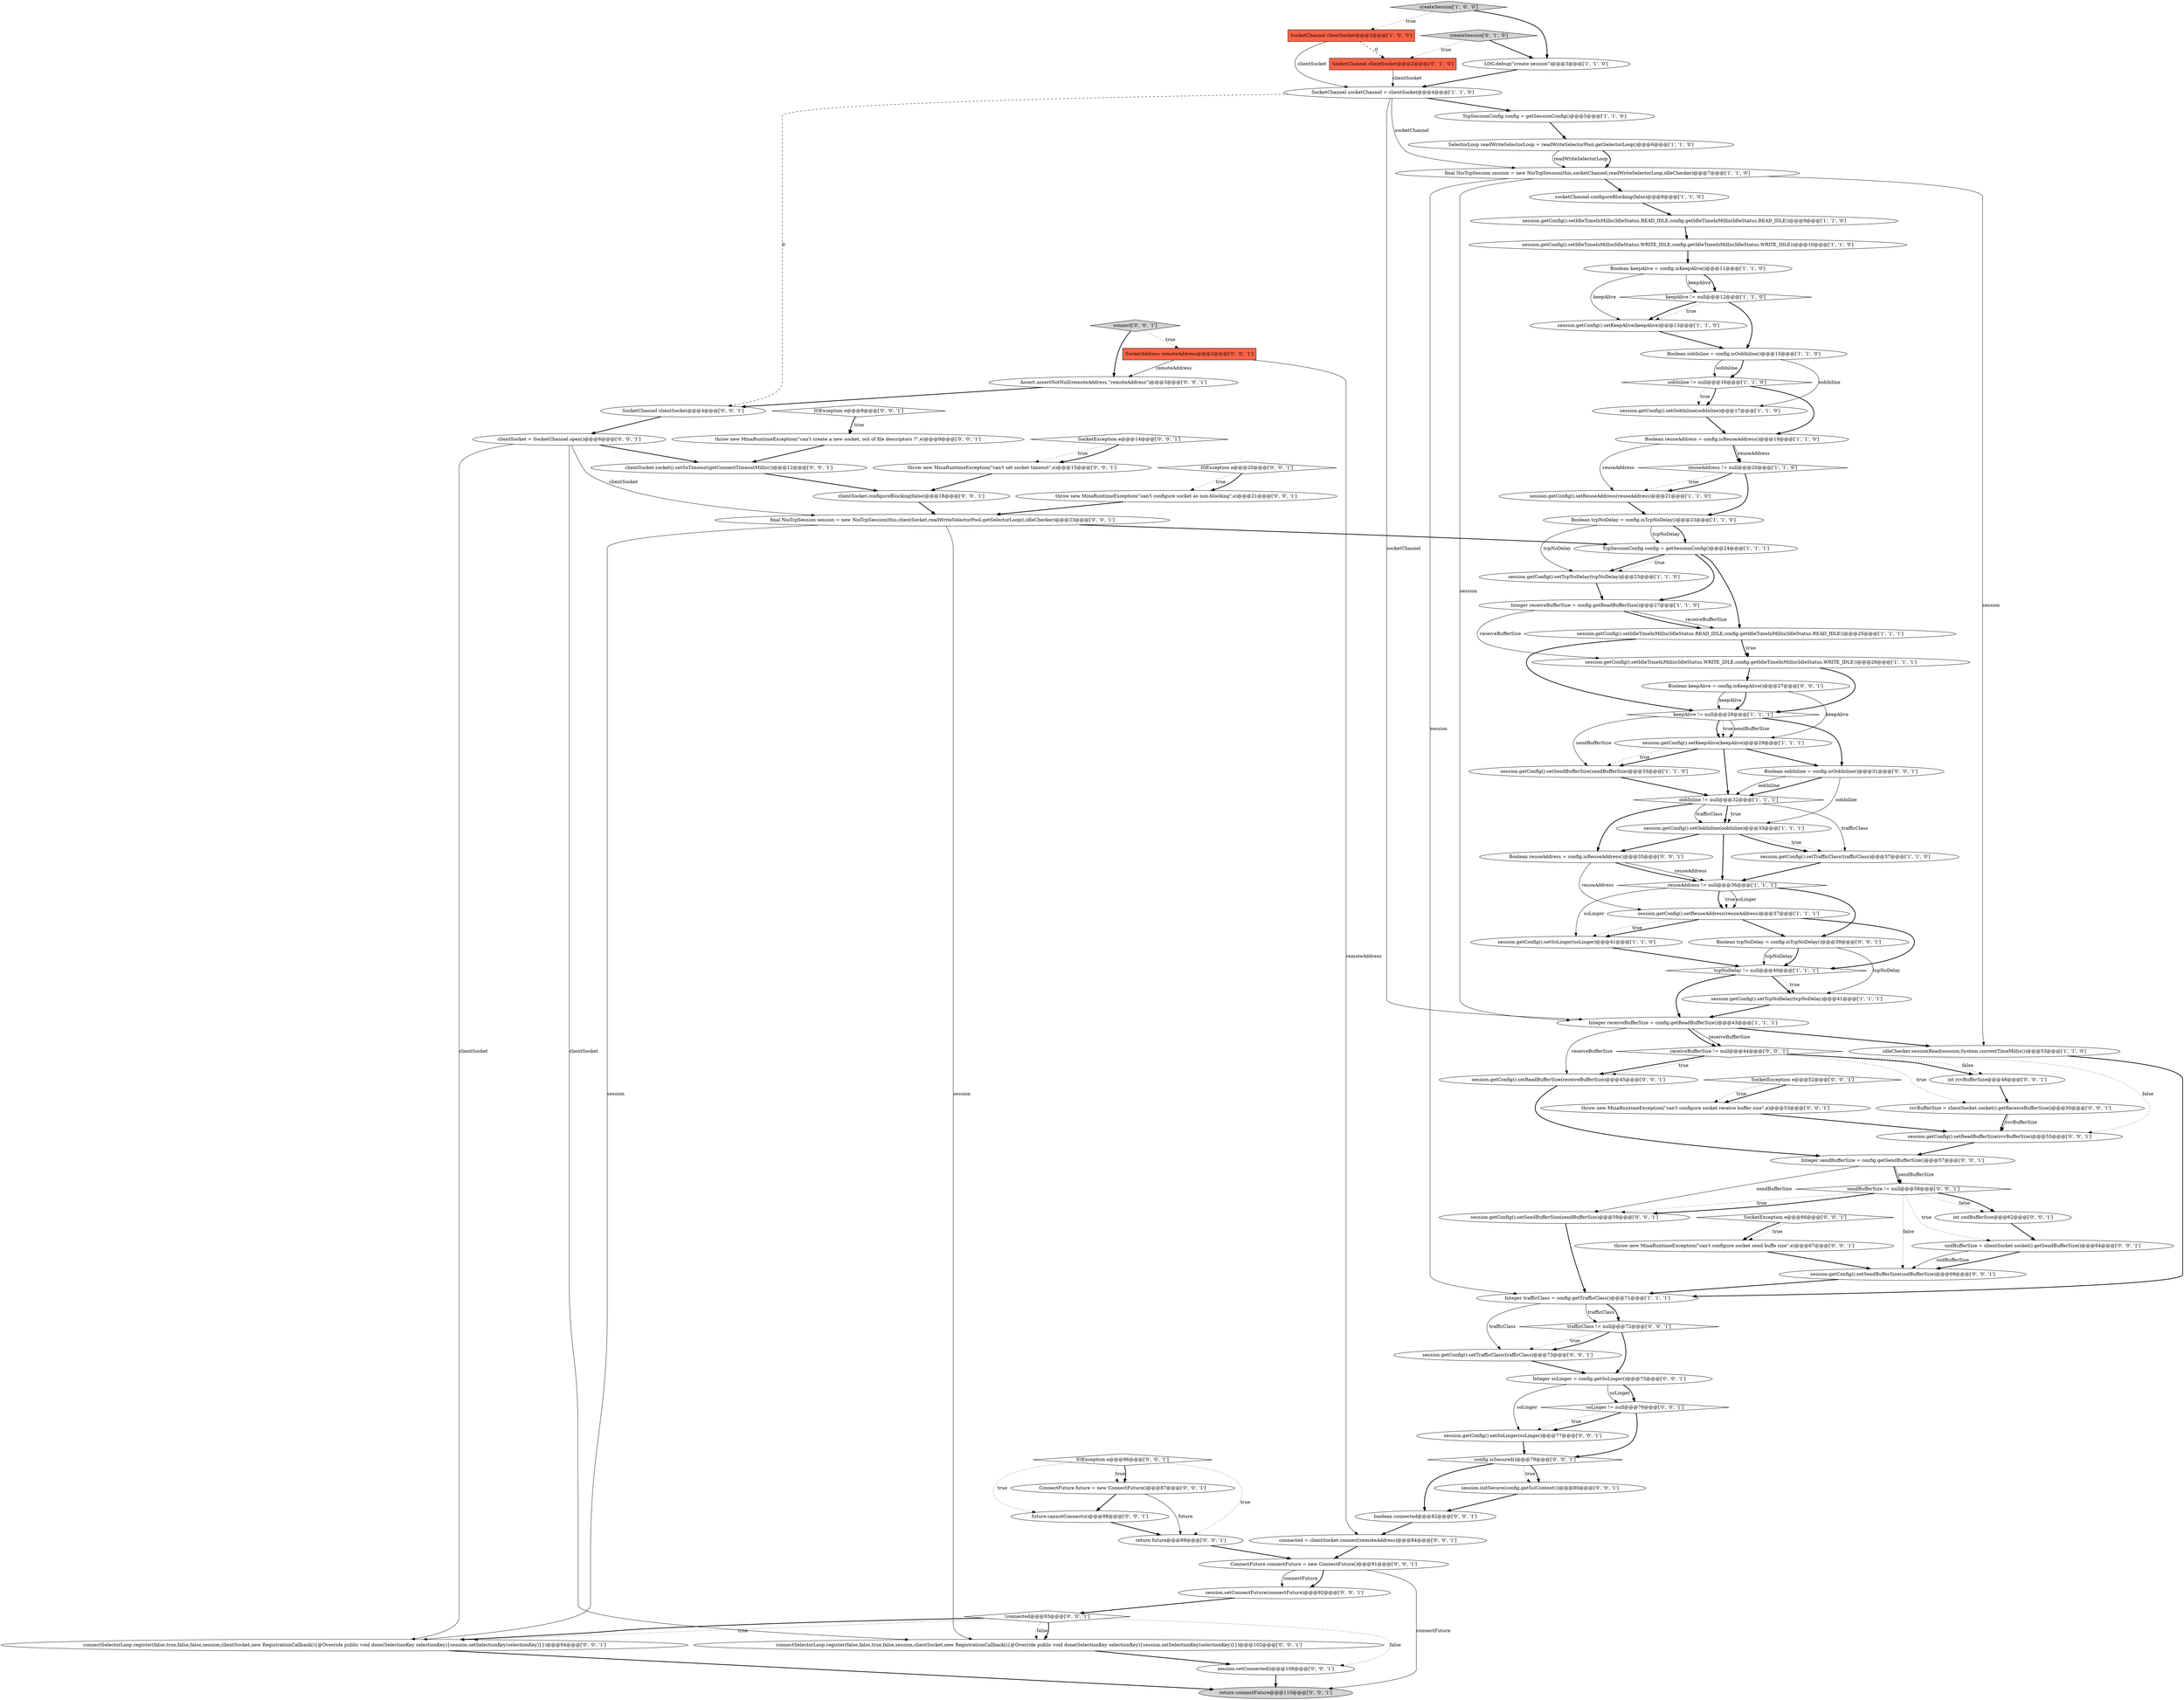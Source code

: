 digraph {
90 [style = filled, label = "session.getConfig().setReadBufferSize(rcvBufferSize)@@@55@@@['0', '0', '1']", fillcolor = white, shape = ellipse image = "AAA0AAABBB3BBB"];
24 [style = filled, label = "oobInline != null@@@32@@@['1', '1', '1']", fillcolor = white, shape = diamond image = "AAA0AAABBB1BBB"];
57 [style = filled, label = "session.initSecure(config.getSslContext())@@@80@@@['0', '0', '1']", fillcolor = white, shape = ellipse image = "AAA0AAABBB3BBB"];
67 [style = filled, label = "connect['0', '0', '1']", fillcolor = lightgray, shape = diamond image = "AAA0AAABBB3BBB"];
79 [style = filled, label = "Boolean keepAlive = config.isKeepAlive()@@@27@@@['0', '0', '1']", fillcolor = white, shape = ellipse image = "AAA0AAABBB3BBB"];
44 [style = filled, label = "Integer soLinger = config.getSoLinger()@@@75@@@['0', '0', '1']", fillcolor = white, shape = ellipse image = "AAA0AAABBB3BBB"];
59 [style = filled, label = "Boolean reuseAddress = config.isReuseAddress()@@@35@@@['0', '0', '1']", fillcolor = white, shape = ellipse image = "AAA0AAABBB3BBB"];
18 [style = filled, label = "TcpSessionConfig config = getSessionConfig()@@@5@@@['1', '1', '0']", fillcolor = white, shape = ellipse image = "AAA0AAABBB1BBB"];
20 [style = filled, label = "SelectorLoop readWriteSelectorLoop = readWriteSelectorPool.getSelectorLoop()@@@6@@@['1', '1', '0']", fillcolor = white, shape = ellipse image = "AAA0AAABBB1BBB"];
92 [style = filled, label = "throw new MinaRuntimeException(\"can't create a new socket, out of file descriptors ?\",e)@@@9@@@['0', '0', '1']", fillcolor = white, shape = ellipse image = "AAA0AAABBB3BBB"];
49 [style = filled, label = "ConnectFuture connectFuture = new ConnectFuture()@@@91@@@['0', '0', '1']", fillcolor = white, shape = ellipse image = "AAA0AAABBB3BBB"];
86 [style = filled, label = "IOException e@@@86@@@['0', '0', '1']", fillcolor = white, shape = diamond image = "AAA0AAABBB3BBB"];
35 [style = filled, label = "keepAlive != null@@@12@@@['1', '1', '0']", fillcolor = white, shape = diamond image = "AAA0AAABBB1BBB"];
31 [style = filled, label = "Boolean reuseAddress = config.isReuseAddress()@@@19@@@['1', '1', '0']", fillcolor = white, shape = ellipse image = "AAA0AAABBB1BBB"];
42 [style = filled, label = "connected = clientSocket.connect(remoteAddress)@@@84@@@['0', '0', '1']", fillcolor = white, shape = ellipse image = "AAA0AAABBB3BBB"];
30 [style = filled, label = "session.getConfig().setKeepAlive(keepAlive)@@@29@@@['1', '1', '1']", fillcolor = white, shape = ellipse image = "AAA0AAABBB1BBB"];
91 [style = filled, label = "config.isSecured()@@@79@@@['0', '0', '1']", fillcolor = white, shape = diamond image = "AAA0AAABBB3BBB"];
74 [style = filled, label = "IOException e@@@20@@@['0', '0', '1']", fillcolor = white, shape = diamond image = "AAA0AAABBB3BBB"];
47 [style = filled, label = "clientSocket = SocketChannel.open()@@@6@@@['0', '0', '1']", fillcolor = white, shape = ellipse image = "AAA0AAABBB3BBB"];
43 [style = filled, label = "SocketException e@@@14@@@['0', '0', '1']", fillcolor = white, shape = diamond image = "AAA0AAABBB3BBB"];
71 [style = filled, label = "trafficClass != null@@@72@@@['0', '0', '1']", fillcolor = white, shape = diamond image = "AAA0AAABBB3BBB"];
6 [style = filled, label = "session.getConfig().setKeepAlive(keepAlive)@@@13@@@['1', '1', '0']", fillcolor = white, shape = ellipse image = "AAA0AAABBB1BBB"];
50 [style = filled, label = "soLinger != null@@@76@@@['0', '0', '1']", fillcolor = white, shape = diamond image = "AAA0AAABBB3BBB"];
41 [style = filled, label = "clientSocket.socket().setSoTimeout(getConnectTimeoutMillis())@@@12@@@['0', '0', '1']", fillcolor = white, shape = ellipse image = "AAA0AAABBB3BBB"];
23 [style = filled, label = "Integer receiveBufferSize = config.getReadBufferSize()@@@43@@@['1', '1', '1']", fillcolor = white, shape = ellipse image = "AAA0AAABBB1BBB"];
11 [style = filled, label = "Boolean tcpNoDelay = config.isTcpNoDelay()@@@23@@@['1', '1', '0']", fillcolor = white, shape = ellipse image = "AAA0AAABBB1BBB"];
13 [style = filled, label = "session.getConfig().setTcpNoDelay(tcpNoDelay)@@@25@@@['1', '1', '0']", fillcolor = white, shape = ellipse image = "AAA0AAABBB1BBB"];
78 [style = filled, label = "session.getConfig().setSoLinger(soLinger)@@@77@@@['0', '0', '1']", fillcolor = white, shape = ellipse image = "AAA0AAABBB3BBB"];
8 [style = filled, label = "reuseAddress != null@@@20@@@['1', '1', '0']", fillcolor = white, shape = diamond image = "AAA0AAABBB1BBB"];
65 [style = filled, label = "connectSelectorLoop.register(false,true,false,false,session,clientSocket,new RegistrationCallback(){@Override public void done(SelectionKey selectionKey){session.setSelectionKey(selectionKey)}})@@@94@@@['0', '0', '1']", fillcolor = white, shape = ellipse image = "AAA0AAABBB3BBB"];
39 [style = filled, label = "SocketChannel clientSocket@@@2@@@['0', '1', '0']", fillcolor = tomato, shape = box image = "AAA1AAABBB2BBB"];
17 [style = filled, label = "createSession['1', '0', '0']", fillcolor = lightgray, shape = diamond image = "AAA0AAABBB1BBB"];
61 [style = filled, label = "!connected@@@93@@@['0', '0', '1']", fillcolor = white, shape = diamond image = "AAA0AAABBB3BBB"];
28 [style = filled, label = "session.getConfig().setSendBufferSize(sendBufferSize)@@@33@@@['1', '1', '0']", fillcolor = white, shape = ellipse image = "AAA0AAABBB1BBB"];
55 [style = filled, label = "return connectFuture@@@110@@@['0', '0', '1']", fillcolor = lightgray, shape = ellipse image = "AAA0AAABBB3BBB"];
10 [style = filled, label = "session.getConfig().setOobInline(oobInline)@@@17@@@['1', '1', '0']", fillcolor = white, shape = ellipse image = "AAA0AAABBB1BBB"];
62 [style = filled, label = "session.getConfig().setSendBufferSize(sendBufferSize)@@@59@@@['0', '0', '1']", fillcolor = white, shape = ellipse image = "AAA0AAABBB3BBB"];
75 [style = filled, label = "return future@@@89@@@['0', '0', '1']", fillcolor = white, shape = ellipse image = "AAA0AAABBB3BBB"];
25 [style = filled, label = "session.getConfig().setTrafficClass(trafficClass)@@@37@@@['1', '1', '0']", fillcolor = white, shape = ellipse image = "AAA0AAABBB1BBB"];
68 [style = filled, label = "throw new MinaRuntimeException(\"can't set socket timeout\",e)@@@15@@@['0', '0', '1']", fillcolor = white, shape = ellipse image = "AAA0AAABBB3BBB"];
4 [style = filled, label = "session.getConfig().setSoLinger(soLinger)@@@41@@@['1', '1', '0']", fillcolor = white, shape = ellipse image = "AAA0AAABBB1BBB"];
54 [style = filled, label = "session.getConfig().setTrafficClass(trafficClass)@@@73@@@['0', '0', '1']", fillcolor = white, shape = ellipse image = "AAA0AAABBB3BBB"];
3 [style = filled, label = "idleChecker.sessionRead(session,System.currentTimeMillis())@@@53@@@['1', '1', '0']", fillcolor = white, shape = ellipse image = "AAA0AAABBB1BBB"];
36 [style = filled, label = "Boolean oobInline = config.isOobInline()@@@15@@@['1', '1', '0']", fillcolor = white, shape = ellipse image = "AAA0AAABBB1BBB"];
46 [style = filled, label = "future.cannotConnect(e)@@@88@@@['0', '0', '1']", fillcolor = white, shape = ellipse image = "AAA0AAABBB3BBB"];
34 [style = filled, label = "session.getConfig().setOobInline(oobInline)@@@33@@@['1', '1', '1']", fillcolor = white, shape = ellipse image = "AAA0AAABBB1BBB"];
80 [style = filled, label = "Boolean tcpNoDelay = config.isTcpNoDelay()@@@39@@@['0', '0', '1']", fillcolor = white, shape = ellipse image = "AAA0AAABBB3BBB"];
93 [style = filled, label = "throw new MinaRuntimeException(\"can't configure socket receive buffer size\",e)@@@53@@@['0', '0', '1']", fillcolor = white, shape = ellipse image = "AAA0AAABBB3BBB"];
37 [style = filled, label = "oobInline != null@@@16@@@['1', '1', '0']", fillcolor = white, shape = diamond image = "AAA0AAABBB1BBB"];
27 [style = filled, label = "SocketChannel clientSocket@@@2@@@['1', '0', '0']", fillcolor = tomato, shape = box image = "AAA1AAABBB1BBB"];
19 [style = filled, label = "session.getConfig().setTcpNoDelay(tcpNoDelay)@@@41@@@['1', '1', '1']", fillcolor = white, shape = ellipse image = "AAA0AAABBB1BBB"];
48 [style = filled, label = "Boolean oobInline = config.isOobInline()@@@31@@@['0', '0', '1']", fillcolor = white, shape = ellipse image = "AAA0AAABBB3BBB"];
53 [style = filled, label = "IOException e@@@8@@@['0', '0', '1']", fillcolor = white, shape = diamond image = "AAA0AAABBB3BBB"];
12 [style = filled, label = "session.getConfig().setReuseAddress(reuseAddress)@@@21@@@['1', '1', '0']", fillcolor = white, shape = ellipse image = "AAA0AAABBB1BBB"];
29 [style = filled, label = "LOG.debug(\"create session\")@@@3@@@['1', '1', '0']", fillcolor = white, shape = ellipse image = "AAA0AAABBB1BBB"];
51 [style = filled, label = "int rcvBufferSize@@@48@@@['0', '0', '1']", fillcolor = white, shape = ellipse image = "AAA0AAABBB3BBB"];
60 [style = filled, label = "session.getConfig().setReadBufferSize(receiveBufferSize)@@@45@@@['0', '0', '1']", fillcolor = white, shape = ellipse image = "AAA0AAABBB3BBB"];
22 [style = filled, label = "session.getConfig().setIdleTimeInMillis(IdleStatus.WRITE_IDLE,config.getIdleTimeInMillis(IdleStatus.WRITE_IDLE))@@@26@@@['1', '1', '1']", fillcolor = white, shape = ellipse image = "AAA0AAABBB1BBB"];
52 [style = filled, label = "rcvBufferSize = clientSocket.socket().getReceiveBufferSize()@@@50@@@['0', '0', '1']", fillcolor = white, shape = ellipse image = "AAA0AAABBB3BBB"];
85 [style = filled, label = "ConnectFuture future = new ConnectFuture()@@@87@@@['0', '0', '1']", fillcolor = white, shape = ellipse image = "AAA0AAABBB3BBB"];
9 [style = filled, label = "final NioTcpSession session = new NioTcpSession(this,socketChannel,readWriteSelectorLoop,idleChecker)@@@7@@@['1', '1', '0']", fillcolor = white, shape = ellipse image = "AAA0AAABBB1BBB"];
72 [style = filled, label = "SocketException e@@@52@@@['0', '0', '1']", fillcolor = white, shape = diamond image = "AAA0AAABBB3BBB"];
32 [style = filled, label = "session.getConfig().setIdleTimeInMillis(IdleStatus.READ_IDLE,config.getIdleTimeInMillis(IdleStatus.READ_IDLE))@@@9@@@['1', '1', '0']", fillcolor = white, shape = ellipse image = "AAA0AAABBB1BBB"];
82 [style = filled, label = "receiveBufferSize != null@@@44@@@['0', '0', '1']", fillcolor = white, shape = diamond image = "AAA0AAABBB3BBB"];
89 [style = filled, label = "throw new MinaRuntimeException(\"can't configure socket send buffe size\",e)@@@67@@@['0', '0', '1']", fillcolor = white, shape = ellipse image = "AAA0AAABBB3BBB"];
81 [style = filled, label = "connectSelectorLoop.register(false,false,true,false,session,clientSocket,new RegistrationCallback(){@Override public void done(SelectionKey selectionKey){session.setSelectionKey(selectionKey)}})@@@102@@@['0', '0', '1']", fillcolor = white, shape = ellipse image = "AAA0AAABBB3BBB"];
40 [style = filled, label = "createSession['0', '1', '0']", fillcolor = lightgray, shape = diamond image = "AAA0AAABBB2BBB"];
45 [style = filled, label = "session.setConnected()@@@108@@@['0', '0', '1']", fillcolor = white, shape = ellipse image = "AAA0AAABBB3BBB"];
56 [style = filled, label = "clientSocket.configureBlocking(false)@@@18@@@['0', '0', '1']", fillcolor = white, shape = ellipse image = "AAA0AAABBB3BBB"];
26 [style = filled, label = "session.getConfig().setIdleTimeInMillis(IdleStatus.READ_IDLE,config.getIdleTimeInMillis(IdleStatus.READ_IDLE))@@@25@@@['1', '1', '1']", fillcolor = white, shape = ellipse image = "AAA0AAABBB1BBB"];
0 [style = filled, label = "session.getConfig().setIdleTimeInMillis(IdleStatus.WRITE_IDLE,config.getIdleTimeInMillis(IdleStatus.WRITE_IDLE))@@@10@@@['1', '1', '0']", fillcolor = white, shape = ellipse image = "AAA0AAABBB1BBB"];
83 [style = filled, label = "final NioTcpSession session = new NioTcpSession(this,clientSocket,readWriteSelectorPool.getSelectorLoop(),idleChecker)@@@23@@@['0', '0', '1']", fillcolor = white, shape = ellipse image = "AAA0AAABBB3BBB"];
84 [style = filled, label = "SocketAddress remoteAddress@@@2@@@['0', '0', '1']", fillcolor = tomato, shape = box image = "AAA0AAABBB3BBB"];
73 [style = filled, label = "SocketException e@@@66@@@['0', '0', '1']", fillcolor = white, shape = diamond image = "AAA0AAABBB3BBB"];
58 [style = filled, label = "sndBufferSize = clientSocket.socket().getSendBufferSize()@@@64@@@['0', '0', '1']", fillcolor = white, shape = ellipse image = "AAA0AAABBB3BBB"];
21 [style = filled, label = "TcpSessionConfig config = getSessionConfig()@@@24@@@['1', '1', '1']", fillcolor = white, shape = ellipse image = "AAA0AAABBB1BBB"];
77 [style = filled, label = "throw new MinaRuntimeException(\"can't configure socket as non-blocking\",e)@@@21@@@['0', '0', '1']", fillcolor = white, shape = ellipse image = "AAA0AAABBB3BBB"];
2 [style = filled, label = "Integer receiveBufferSize = config.getReadBufferSize()@@@27@@@['1', '1', '0']", fillcolor = white, shape = ellipse image = "AAA0AAABBB1BBB"];
38 [style = filled, label = "keepAlive != null@@@28@@@['1', '1', '1']", fillcolor = white, shape = diamond image = "AAA0AAABBB1BBB"];
64 [style = filled, label = "session.setConnectFuture(connectFuture)@@@92@@@['0', '0', '1']", fillcolor = white, shape = ellipse image = "AAA0AAABBB3BBB"];
5 [style = filled, label = "socketChannel.configureBlocking(false)@@@8@@@['1', '1', '0']", fillcolor = white, shape = ellipse image = "AAA0AAABBB1BBB"];
16 [style = filled, label = "Boolean keepAlive = config.isKeepAlive()@@@11@@@['1', '1', '0']", fillcolor = white, shape = ellipse image = "AAA0AAABBB1BBB"];
70 [style = filled, label = "int sndBufferSize@@@62@@@['0', '0', '1']", fillcolor = white, shape = ellipse image = "AAA0AAABBB3BBB"];
14 [style = filled, label = "reuseAddress != null@@@36@@@['1', '1', '1']", fillcolor = white, shape = diamond image = "AAA0AAABBB1BBB"];
15 [style = filled, label = "SocketChannel socketChannel = clientSocket@@@4@@@['1', '1', '0']", fillcolor = white, shape = ellipse image = "AAA0AAABBB1BBB"];
33 [style = filled, label = "tcpNoDelay != null@@@40@@@['1', '1', '1']", fillcolor = white, shape = diamond image = "AAA0AAABBB1BBB"];
63 [style = filled, label = "session.getConfig().setSendBufferSize(sndBufferSize)@@@69@@@['0', '0', '1']", fillcolor = white, shape = ellipse image = "AAA0AAABBB3BBB"];
66 [style = filled, label = "SocketChannel clientSocket@@@4@@@['0', '0', '1']", fillcolor = white, shape = ellipse image = "AAA0AAABBB3BBB"];
69 [style = filled, label = "boolean connected@@@82@@@['0', '0', '1']", fillcolor = white, shape = ellipse image = "AAA0AAABBB3BBB"];
87 [style = filled, label = "sendBufferSize != null@@@58@@@['0', '0', '1']", fillcolor = white, shape = diamond image = "AAA0AAABBB3BBB"];
7 [style = filled, label = "session.getConfig().setReuseAddress(reuseAddress)@@@37@@@['1', '1', '1']", fillcolor = white, shape = ellipse image = "AAA0AAABBB1BBB"];
76 [style = filled, label = "Integer sendBufferSize = config.getSendBufferSize()@@@57@@@['0', '0', '1']", fillcolor = white, shape = ellipse image = "AAA0AAABBB3BBB"];
1 [style = filled, label = "Integer trafficClass = config.getTrafficClass()@@@71@@@['1', '1', '1']", fillcolor = white, shape = ellipse image = "AAA0AAABBB1BBB"];
88 [style = filled, label = "Assert.assertNotNull(remoteAddress,\"remoteAddress\")@@@3@@@['0', '0', '1']", fillcolor = white, shape = ellipse image = "AAA0AAABBB3BBB"];
87->62 [style = dotted, label="true"];
90->76 [style = bold, label=""];
82->60 [style = bold, label=""];
29->15 [style = bold, label=""];
40->39 [style = dotted, label="true"];
86->85 [style = dotted, label="true"];
2->26 [style = bold, label=""];
71->54 [style = dotted, label="true"];
91->57 [style = dotted, label="true"];
43->68 [style = dotted, label="true"];
71->44 [style = bold, label=""];
87->58 [style = dotted, label="true"];
9->1 [style = solid, label="session"];
20->9 [style = bold, label=""];
91->69 [style = bold, label=""];
61->81 [style = dotted, label="false"];
15->9 [style = solid, label="socketChannel"];
32->0 [style = bold, label=""];
24->34 [style = solid, label="trafficClass"];
87->62 [style = bold, label=""];
44->50 [style = solid, label="soLinger"];
24->34 [style = bold, label=""];
22->79 [style = bold, label=""];
25->14 [style = bold, label=""];
26->22 [style = dotted, label="true"];
76->87 [style = solid, label="sendBufferSize"];
49->55 [style = solid, label="connectFuture"];
82->51 [style = dotted, label="false"];
26->22 [style = bold, label=""];
69->42 [style = bold, label=""];
21->2 [style = bold, label=""];
14->7 [style = bold, label=""];
61->65 [style = dotted, label="true"];
66->47 [style = bold, label=""];
2->26 [style = solid, label="receiveBufferSize"];
21->26 [style = bold, label=""];
80->33 [style = bold, label=""];
38->30 [style = bold, label=""];
47->83 [style = solid, label="clientSocket"];
30->28 [style = bold, label=""];
56->83 [style = bold, label=""];
76->87 [style = bold, label=""];
37->31 [style = bold, label=""];
50->91 [style = bold, label=""];
14->7 [style = dotted, label="true"];
81->45 [style = bold, label=""];
9->5 [style = bold, label=""];
23->82 [style = solid, label="receiveBufferSize"];
85->46 [style = bold, label=""];
76->62 [style = solid, label="sendBufferSize"];
14->80 [style = bold, label=""];
8->11 [style = bold, label=""];
1->54 [style = solid, label="trafficClass"];
48->24 [style = bold, label=""];
17->27 [style = dotted, label="true"];
21->13 [style = bold, label=""];
49->64 [style = bold, label=""];
73->89 [style = bold, label=""];
16->35 [style = solid, label="keepAlive"];
2->22 [style = solid, label="receiveBufferSize"];
47->81 [style = solid, label="clientSocket"];
24->59 [style = bold, label=""];
74->77 [style = dotted, label="true"];
10->31 [style = bold, label=""];
93->90 [style = bold, label=""];
53->92 [style = bold, label=""];
16->6 [style = solid, label="keepAlive"];
63->1 [style = bold, label=""];
35->6 [style = dotted, label="true"];
84->42 [style = solid, label="remoteAddress"];
12->11 [style = bold, label=""];
82->52 [style = dotted, label="true"];
52->90 [style = bold, label=""];
31->8 [style = solid, label="reuseAddress"];
44->50 [style = bold, label=""];
23->3 [style = bold, label=""];
87->70 [style = dotted, label="false"];
14->4 [style = solid, label="soLinger"];
61->45 [style = dotted, label="false"];
48->24 [style = solid, label="oobInline"];
67->84 [style = dotted, label="true"];
72->93 [style = bold, label=""];
89->63 [style = bold, label=""];
33->23 [style = bold, label=""];
7->33 [style = bold, label=""];
1->71 [style = solid, label="trafficClass"];
18->20 [style = bold, label=""];
22->38 [style = bold, label=""];
88->66 [style = bold, label=""];
34->59 [style = bold, label=""];
58->63 [style = bold, label=""];
8->12 [style = dotted, label="true"];
92->41 [style = bold, label=""];
54->44 [style = bold, label=""];
24->34 [style = dotted, label="true"];
74->77 [style = bold, label=""];
47->41 [style = bold, label=""];
28->24 [style = bold, label=""];
44->78 [style = solid, label="soLinger"];
80->33 [style = solid, label="tcpNoDelay"];
65->55 [style = bold, label=""];
34->14 [style = bold, label=""];
36->37 [style = bold, label=""];
21->13 [style = dotted, label="true"];
82->90 [style = dotted, label="false"];
73->89 [style = dotted, label="true"];
52->90 [style = solid, label="rcvBufferSize"];
30->28 [style = dotted, label="true"];
9->23 [style = solid, label="session"];
24->25 [style = solid, label="trafficClass"];
58->63 [style = solid, label="sndBufferSize"];
82->60 [style = dotted, label="true"];
72->93 [style = dotted, label="true"];
15->23 [style = solid, label="socketChannel"];
57->69 [style = bold, label=""];
40->29 [style = bold, label=""];
0->16 [style = bold, label=""];
30->24 [style = bold, label=""];
71->54 [style = bold, label=""];
62->1 [style = bold, label=""];
79->30 [style = solid, label="keepAlive"];
45->55 [style = bold, label=""];
3->1 [style = bold, label=""];
80->19 [style = solid, label="tcpNoDelay"];
37->10 [style = bold, label=""];
61->65 [style = bold, label=""];
50->78 [style = dotted, label="true"];
78->91 [style = bold, label=""];
11->21 [style = bold, label=""];
11->21 [style = solid, label="tcpNoDelay"];
67->88 [style = bold, label=""];
83->81 [style = solid, label="session"];
86->46 [style = dotted, label="true"];
7->4 [style = bold, label=""];
51->52 [style = bold, label=""];
23->60 [style = solid, label="receiveBufferSize"];
4->33 [style = bold, label=""];
38->48 [style = bold, label=""];
87->63 [style = dotted, label="false"];
38->30 [style = dotted, label="true"];
5->32 [style = bold, label=""];
79->38 [style = bold, label=""];
46->75 [style = bold, label=""];
87->70 [style = bold, label=""];
27->39 [style = dashed, label="0"];
53->92 [style = dotted, label="true"];
39->15 [style = solid, label="clientSocket"];
20->9 [style = solid, label="readWriteSelectorLoop"];
77->83 [style = bold, label=""];
83->21 [style = bold, label=""];
64->61 [style = bold, label=""];
75->49 [style = bold, label=""];
33->19 [style = bold, label=""];
91->57 [style = bold, label=""];
84->88 [style = solid, label="remoteAddress"];
31->8 [style = bold, label=""];
23->82 [style = bold, label=""];
8->12 [style = bold, label=""];
59->14 [style = bold, label=""];
34->25 [style = dotted, label="true"];
13->2 [style = bold, label=""];
82->51 [style = bold, label=""];
37->10 [style = dotted, label="true"];
86->75 [style = dotted, label="true"];
14->7 [style = solid, label="soLinger"];
34->25 [style = bold, label=""];
83->65 [style = solid, label="session"];
11->13 [style = solid, label="tcpNoDelay"];
35->6 [style = bold, label=""];
85->75 [style = solid, label="future"];
59->14 [style = solid, label="reuseAddress"];
9->3 [style = solid, label="session"];
60->76 [style = bold, label=""];
43->68 [style = bold, label=""];
27->15 [style = solid, label="clientSocket"];
41->56 [style = bold, label=""];
7->80 [style = bold, label=""];
79->38 [style = solid, label="keepAlive"];
1->71 [style = bold, label=""];
15->18 [style = bold, label=""];
6->36 [style = bold, label=""];
38->28 [style = solid, label="sendBufferSize"];
36->10 [style = solid, label="oobInline"];
68->56 [style = bold, label=""];
38->30 [style = solid, label="sendBufferSize"];
59->7 [style = solid, label="reuseAddress"];
26->38 [style = bold, label=""];
70->58 [style = bold, label=""];
86->85 [style = bold, label=""];
49->64 [style = solid, label="connectFuture"];
19->23 [style = bold, label=""];
36->37 [style = solid, label="oobInline"];
50->78 [style = bold, label=""];
7->4 [style = dotted, label="true"];
48->34 [style = solid, label="oobInline"];
15->66 [style = dashed, label="0"];
33->19 [style = dotted, label="true"];
42->49 [style = bold, label=""];
61->81 [style = bold, label=""];
16->35 [style = bold, label=""];
35->36 [style = bold, label=""];
30->48 [style = bold, label=""];
17->29 [style = bold, label=""];
31->12 [style = solid, label="reuseAddress"];
47->65 [style = solid, label="clientSocket"];
}
